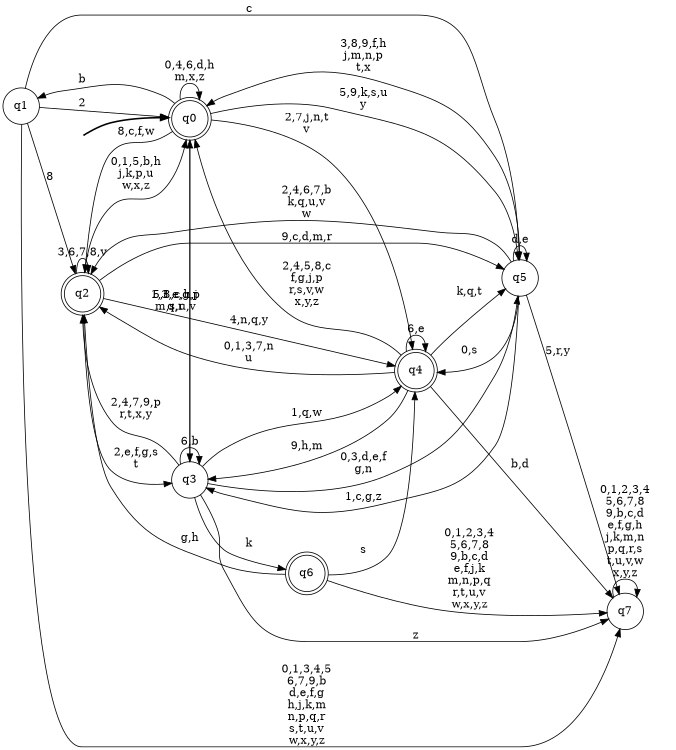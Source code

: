 digraph BlueStar {
__start0 [style = invis, shape = none, label = "", width = 0, height = 0];

rankdir=LR;
size="8,5";

s0 [style="rounded,filled", color="black", fillcolor="white" shape="doublecircle", label="q0"];
s1 [style="filled", color="black", fillcolor="white" shape="circle", label="q1"];
s2 [style="rounded,filled", color="black", fillcolor="white" shape="doublecircle", label="q2"];
s3 [style="filled", color="black", fillcolor="white" shape="circle", label="q3"];
s4 [style="rounded,filled", color="black", fillcolor="white" shape="doublecircle", label="q4"];
s5 [style="filled", color="black", fillcolor="white" shape="circle", label="q5"];
s6 [style="rounded,filled", color="black", fillcolor="white" shape="doublecircle", label="q6"];
s7 [style="filled", color="black", fillcolor="white" shape="circle", label="q7"];
subgraph cluster_main { 
	graph [pad=".75", ranksep="0.15", nodesep="0.15"];
	 style=invis; 
	__start0 -> s0 [penwidth=2];
}
s0 -> s0 [label="0,4,6,d,h\nm,x,z"];
s0 -> s1 [label="b"];
s0 -> s2 [label="8,c,f,w"];
s0 -> s3 [label="1,3,e,g,p\nq,r"];
s0 -> s4 [label="2,7,j,n,t\nv"];
s0 -> s5 [label="5,9,k,s,u\ny"];
s1 -> s0 [label="2"];
s1 -> s2 [label="8"];
s1 -> s5 [label="c"];
s1 -> s7 [label="0,1,3,4,5\n6,7,9,b\nd,e,f,g\nh,j,k,m\nn,p,q,r\ns,t,u,v\nw,x,y,z"];
s2 -> s0 [label="0,1,5,b,h\nj,k,p,u\nw,x,z"];
s2 -> s2 [label="3,6,7,8,v"];
s2 -> s3 [label="2,e,f,g,s\nt"];
s2 -> s4 [label="4,n,q,y"];
s2 -> s5 [label="9,c,d,m,r"];
s3 -> s0 [label="5,8,c,h,j\nm,s,u,v"];
s3 -> s2 [label="2,4,7,9,p\nr,t,x,y"];
s3 -> s3 [label="6,b"];
s3 -> s4 [label="1,q,w"];
s3 -> s5 [label="0,3,d,e,f\ng,n"];
s3 -> s6 [label="k"];
s3 -> s7 [label="z"];
s4 -> s0 [label="2,4,5,8,c\nf,g,j,p\nr,s,v,w\nx,y,z"];
s4 -> s2 [label="0,1,3,7,n\nu"];
s4 -> s3 [label="9,h,m"];
s4 -> s4 [label="6,e"];
s4 -> s5 [label="k,q,t"];
s4 -> s7 [label="b,d"];
s5 -> s0 [label="3,8,9,f,h\nj,m,n,p\nt,x"];
s5 -> s2 [label="2,4,6,7,b\nk,q,u,v\nw"];
s5 -> s3 [label="1,c,g,z"];
s5 -> s4 [label="0,s"];
s5 -> s5 [label="d,e"];
s5 -> s7 [label="5,r,y"];
s6 -> s2 [label="g,h"];
s6 -> s4 [label="s"];
s6 -> s7 [label="0,1,2,3,4\n5,6,7,8\n9,b,c,d\ne,f,j,k\nm,n,p,q\nr,t,u,v\nw,x,y,z"];
s7 -> s7 [label="0,1,2,3,4\n5,6,7,8\n9,b,c,d\ne,f,g,h\nj,k,m,n\np,q,r,s\nt,u,v,w\nx,y,z"];

}